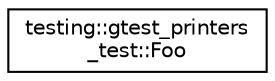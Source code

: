 digraph "Graphical Class Hierarchy"
{
 // LATEX_PDF_SIZE
  edge [fontname="Helvetica",fontsize="10",labelfontname="Helvetica",labelfontsize="10"];
  node [fontname="Helvetica",fontsize="10",shape=record];
  rankdir="LR";
  Node0 [label="testing::gtest_printers\l_test::Foo",height=0.2,width=0.4,color="black", fillcolor="white", style="filled",URL="$structtesting_1_1gtest__printers__test_1_1Foo.html",tooltip=" "];
}
